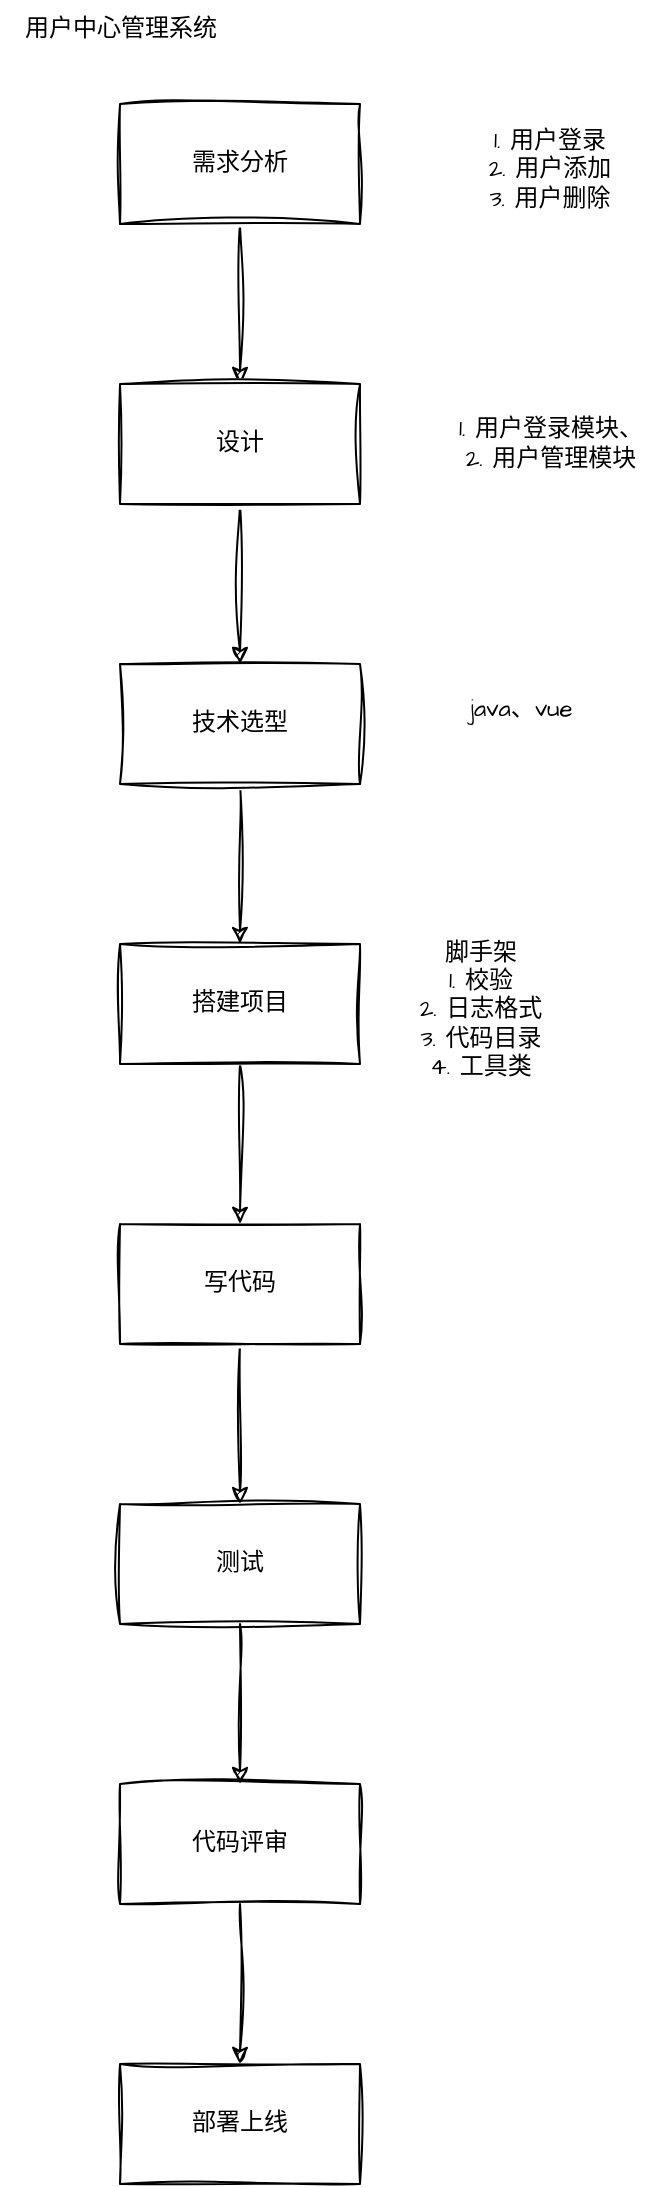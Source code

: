 <mxfile version="24.6.2" type="github">
  <diagram name="第 1 页" id="WvLIRYuNrSUFbptSl-A2">
    <mxGraphModel dx="2259" dy="783" grid="1" gridSize="10" guides="1" tooltips="1" connect="1" arrows="1" fold="1" page="1" pageScale="1" pageWidth="827" pageHeight="1169" math="0" shadow="0">
      <root>
        <mxCell id="0" />
        <mxCell id="1" parent="0" />
        <mxCell id="OWUBWAP2Ix0LN6YwNYeq-36" value="用户中心管理系统" style="text;html=1;align=center;verticalAlign=middle;resizable=0;points=[];autosize=1;strokeColor=none;fillColor=none;fontFamily=Architects Daughter;fontSource=https%3A%2F%2Ffonts.googleapis.com%2Fcss%3Ffamily%3DArchitects%2BDaughter;" vertex="1" parent="1">
          <mxGeometry x="-10" y="18" width="120" height="30" as="geometry" />
        </mxCell>
        <mxCell id="OWUBWAP2Ix0LN6YwNYeq-40" value="" style="edgeStyle=orthogonalEdgeStyle;rounded=0;sketch=1;hachureGap=4;jiggle=2;curveFitting=1;orthogonalLoop=1;jettySize=auto;html=1;fontFamily=Architects Daughter;fontSource=https%3A%2F%2Ffonts.googleapis.com%2Fcss%3Ffamily%3DArchitects%2BDaughter;" edge="1" parent="1" source="OWUBWAP2Ix0LN6YwNYeq-37" target="OWUBWAP2Ix0LN6YwNYeq-39">
          <mxGeometry relative="1" as="geometry" />
        </mxCell>
        <mxCell id="OWUBWAP2Ix0LN6YwNYeq-37" value="需求分析" style="rounded=0;whiteSpace=wrap;html=1;sketch=1;hachureGap=4;jiggle=2;curveFitting=1;fontFamily=Architects Daughter;fontSource=https%3A%2F%2Ffonts.googleapis.com%2Fcss%3Ffamily%3DArchitects%2BDaughter;" vertex="1" parent="1">
          <mxGeometry x="50" y="70" width="120" height="60" as="geometry" />
        </mxCell>
        <mxCell id="OWUBWAP2Ix0LN6YwNYeq-38" value="1. 用户登录&lt;div&gt;2. 用户添加&lt;/div&gt;&lt;div&gt;3. 用户删除&lt;/div&gt;" style="text;html=1;align=center;verticalAlign=middle;whiteSpace=wrap;rounded=0;fontFamily=Architects Daughter;fontSource=https%3A%2F%2Ffonts.googleapis.com%2Fcss%3Ffamily%3DArchitects%2BDaughter;" vertex="1" parent="1">
          <mxGeometry x="220" y="85" width="90" height="35" as="geometry" />
        </mxCell>
        <mxCell id="OWUBWAP2Ix0LN6YwNYeq-43" value="" style="edgeStyle=orthogonalEdgeStyle;rounded=0;sketch=1;hachureGap=4;jiggle=2;curveFitting=1;orthogonalLoop=1;jettySize=auto;html=1;fontFamily=Architects Daughter;fontSource=https%3A%2F%2Ffonts.googleapis.com%2Fcss%3Ffamily%3DArchitects%2BDaughter;" edge="1" parent="1" source="OWUBWAP2Ix0LN6YwNYeq-39" target="OWUBWAP2Ix0LN6YwNYeq-42">
          <mxGeometry relative="1" as="geometry" />
        </mxCell>
        <mxCell id="OWUBWAP2Ix0LN6YwNYeq-39" value="设计" style="whiteSpace=wrap;html=1;fontFamily=Architects Daughter;rounded=0;sketch=1;hachureGap=4;jiggle=2;curveFitting=1;fontSource=https%3A%2F%2Ffonts.googleapis.com%2Fcss%3Ffamily%3DArchitects%2BDaughter;" vertex="1" parent="1">
          <mxGeometry x="50" y="210" width="120" height="60" as="geometry" />
        </mxCell>
        <mxCell id="OWUBWAP2Ix0LN6YwNYeq-41" value="1. 用户登录模块、&lt;div&gt;2. 用户管理模块&lt;/div&gt;" style="text;html=1;align=center;verticalAlign=middle;resizable=0;points=[];autosize=1;strokeColor=none;fillColor=none;fontFamily=Architects Daughter;fontSource=https%3A%2F%2Ffonts.googleapis.com%2Fcss%3Ffamily%3DArchitects%2BDaughter;" vertex="1" parent="1">
          <mxGeometry x="205" y="220" width="120" height="40" as="geometry" />
        </mxCell>
        <mxCell id="OWUBWAP2Ix0LN6YwNYeq-46" value="" style="edgeStyle=orthogonalEdgeStyle;rounded=0;sketch=1;hachureGap=4;jiggle=2;curveFitting=1;orthogonalLoop=1;jettySize=auto;html=1;fontFamily=Architects Daughter;fontSource=https%3A%2F%2Ffonts.googleapis.com%2Fcss%3Ffamily%3DArchitects%2BDaughter;" edge="1" parent="1" source="OWUBWAP2Ix0LN6YwNYeq-42" target="OWUBWAP2Ix0LN6YwNYeq-45">
          <mxGeometry relative="1" as="geometry" />
        </mxCell>
        <mxCell id="OWUBWAP2Ix0LN6YwNYeq-42" value="技术选型" style="whiteSpace=wrap;html=1;fontFamily=Architects Daughter;rounded=0;sketch=1;hachureGap=4;jiggle=2;curveFitting=1;fontSource=https%3A%2F%2Ffonts.googleapis.com%2Fcss%3Ffamily%3DArchitects%2BDaughter;" vertex="1" parent="1">
          <mxGeometry x="50" y="350" width="120" height="60" as="geometry" />
        </mxCell>
        <mxCell id="OWUBWAP2Ix0LN6YwNYeq-44" value="java、vue" style="text;html=1;align=center;verticalAlign=middle;resizable=0;points=[];autosize=1;strokeColor=none;fillColor=none;fontFamily=Architects Daughter;fontSource=https%3A%2F%2Ffonts.googleapis.com%2Fcss%3Ffamily%3DArchitects%2BDaughter;" vertex="1" parent="1">
          <mxGeometry x="215" y="358" width="70" height="30" as="geometry" />
        </mxCell>
        <mxCell id="OWUBWAP2Ix0LN6YwNYeq-49" value="" style="edgeStyle=orthogonalEdgeStyle;rounded=0;sketch=1;hachureGap=4;jiggle=2;curveFitting=1;orthogonalLoop=1;jettySize=auto;html=1;fontFamily=Architects Daughter;fontSource=https%3A%2F%2Ffonts.googleapis.com%2Fcss%3Ffamily%3DArchitects%2BDaughter;" edge="1" parent="1" source="OWUBWAP2Ix0LN6YwNYeq-45" target="OWUBWAP2Ix0LN6YwNYeq-48">
          <mxGeometry relative="1" as="geometry" />
        </mxCell>
        <mxCell id="OWUBWAP2Ix0LN6YwNYeq-45" value="搭建项目" style="whiteSpace=wrap;html=1;fontFamily=Architects Daughter;rounded=0;sketch=1;hachureGap=4;jiggle=2;curveFitting=1;fontSource=https%3A%2F%2Ffonts.googleapis.com%2Fcss%3Ffamily%3DArchitects%2BDaughter;" vertex="1" parent="1">
          <mxGeometry x="50" y="490" width="120" height="60" as="geometry" />
        </mxCell>
        <mxCell id="OWUBWAP2Ix0LN6YwNYeq-47" value="脚手架&lt;div&gt;1. 校验&lt;/div&gt;&lt;div&gt;2. 日志格式&lt;/div&gt;&lt;div&gt;3. 代码目录&lt;/div&gt;&lt;div&gt;4. 工具类&lt;/div&gt;" style="text;html=1;align=center;verticalAlign=middle;resizable=0;points=[];autosize=1;strokeColor=none;fillColor=none;fontFamily=Architects Daughter;fontSource=https%3A%2F%2Ffonts.googleapis.com%2Fcss%3Ffamily%3DArchitects%2BDaughter;" vertex="1" parent="1">
          <mxGeometry x="190" y="478" width="80" height="90" as="geometry" />
        </mxCell>
        <mxCell id="OWUBWAP2Ix0LN6YwNYeq-51" value="" style="edgeStyle=orthogonalEdgeStyle;rounded=0;sketch=1;hachureGap=4;jiggle=2;curveFitting=1;orthogonalLoop=1;jettySize=auto;html=1;fontFamily=Architects Daughter;fontSource=https%3A%2F%2Ffonts.googleapis.com%2Fcss%3Ffamily%3DArchitects%2BDaughter;" edge="1" parent="1" source="OWUBWAP2Ix0LN6YwNYeq-48" target="OWUBWAP2Ix0LN6YwNYeq-50">
          <mxGeometry relative="1" as="geometry" />
        </mxCell>
        <mxCell id="OWUBWAP2Ix0LN6YwNYeq-48" value="写代码" style="whiteSpace=wrap;html=1;fontFamily=Architects Daughter;rounded=0;sketch=1;hachureGap=4;jiggle=2;curveFitting=1;fontSource=https%3A%2F%2Ffonts.googleapis.com%2Fcss%3Ffamily%3DArchitects%2BDaughter;" vertex="1" parent="1">
          <mxGeometry x="50" y="630" width="120" height="60" as="geometry" />
        </mxCell>
        <mxCell id="OWUBWAP2Ix0LN6YwNYeq-53" value="" style="edgeStyle=orthogonalEdgeStyle;rounded=0;sketch=1;hachureGap=4;jiggle=2;curveFitting=1;orthogonalLoop=1;jettySize=auto;html=1;fontFamily=Architects Daughter;fontSource=https%3A%2F%2Ffonts.googleapis.com%2Fcss%3Ffamily%3DArchitects%2BDaughter;" edge="1" parent="1" source="OWUBWAP2Ix0LN6YwNYeq-50" target="OWUBWAP2Ix0LN6YwNYeq-52">
          <mxGeometry relative="1" as="geometry" />
        </mxCell>
        <mxCell id="OWUBWAP2Ix0LN6YwNYeq-50" value="测试" style="whiteSpace=wrap;html=1;fontFamily=Architects Daughter;rounded=0;sketch=1;hachureGap=4;jiggle=2;curveFitting=1;fontSource=https%3A%2F%2Ffonts.googleapis.com%2Fcss%3Ffamily%3DArchitects%2BDaughter;" vertex="1" parent="1">
          <mxGeometry x="50" y="770" width="120" height="60" as="geometry" />
        </mxCell>
        <mxCell id="OWUBWAP2Ix0LN6YwNYeq-55" value="" style="edgeStyle=orthogonalEdgeStyle;rounded=0;sketch=1;hachureGap=4;jiggle=2;curveFitting=1;orthogonalLoop=1;jettySize=auto;html=1;fontFamily=Architects Daughter;fontSource=https%3A%2F%2Ffonts.googleapis.com%2Fcss%3Ffamily%3DArchitects%2BDaughter;" edge="1" parent="1" source="OWUBWAP2Ix0LN6YwNYeq-52" target="OWUBWAP2Ix0LN6YwNYeq-54">
          <mxGeometry relative="1" as="geometry" />
        </mxCell>
        <mxCell id="OWUBWAP2Ix0LN6YwNYeq-52" value="代码评审" style="whiteSpace=wrap;html=1;fontFamily=Architects Daughter;rounded=0;sketch=1;hachureGap=4;jiggle=2;curveFitting=1;fontSource=https%3A%2F%2Ffonts.googleapis.com%2Fcss%3Ffamily%3DArchitects%2BDaughter;" vertex="1" parent="1">
          <mxGeometry x="50" y="910" width="120" height="60" as="geometry" />
        </mxCell>
        <mxCell id="OWUBWAP2Ix0LN6YwNYeq-54" value="部署上线" style="whiteSpace=wrap;html=1;fontFamily=Architects Daughter;rounded=0;sketch=1;hachureGap=4;jiggle=2;curveFitting=1;fontSource=https%3A%2F%2Ffonts.googleapis.com%2Fcss%3Ffamily%3DArchitects%2BDaughter;" vertex="1" parent="1">
          <mxGeometry x="50" y="1050" width="120" height="60" as="geometry" />
        </mxCell>
      </root>
    </mxGraphModel>
  </diagram>
</mxfile>

